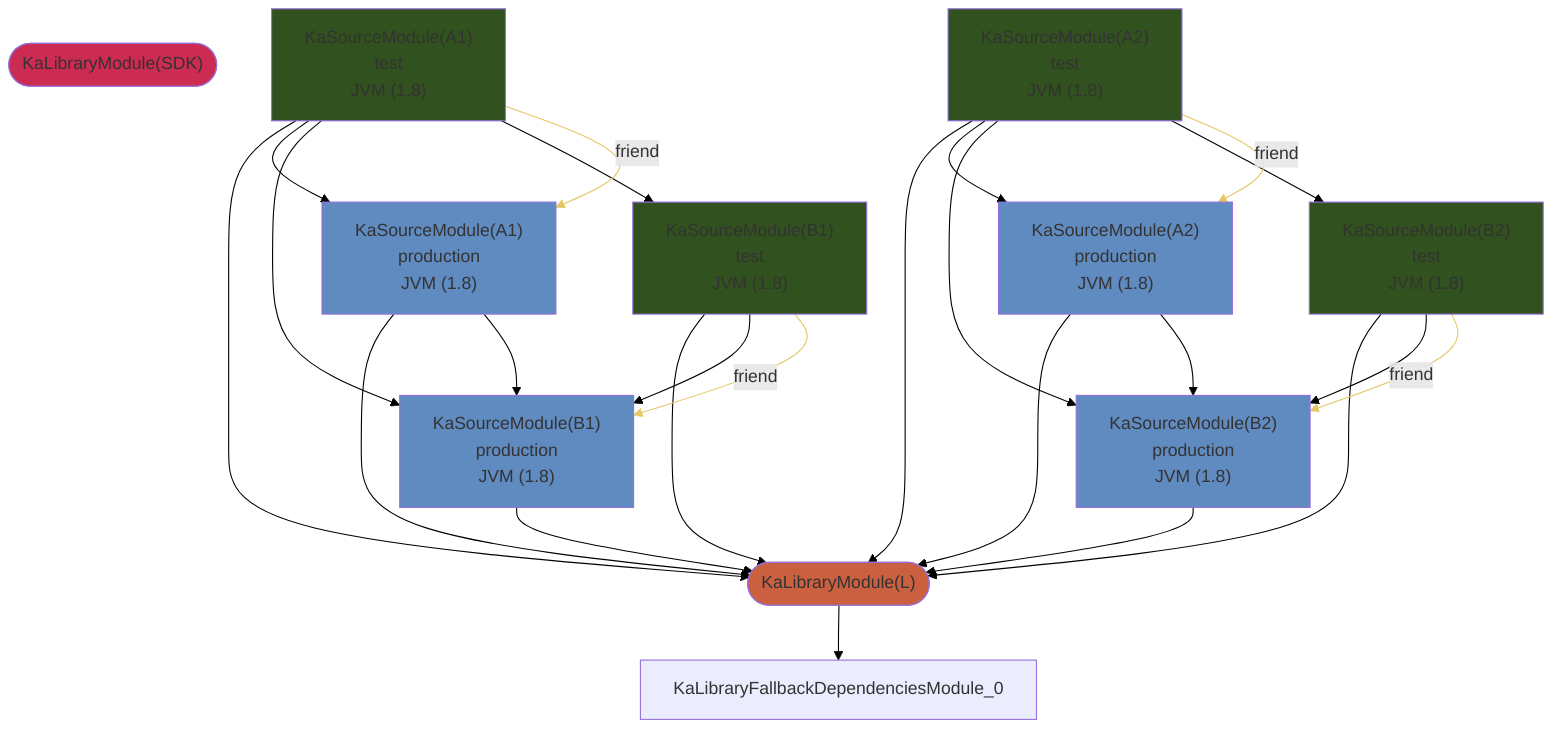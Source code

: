 graph TD
  KaLibraryModule_0(["KaLibraryModule(L)"])
  KaLibraryModule_1(["KaLibraryModule(SDK)"])
  KaSourceModule_2["KaSourceModule(A1)<br />production<br />JVM (1.8)"]
  KaSourceModule_3["KaSourceModule(A1)<br />test<br />JVM (1.8)"]
  KaSourceModule_4["KaSourceModule(A2)<br />production<br />JVM (1.8)"]
  KaSourceModule_5["KaSourceModule(A2)<br />test<br />JVM (1.8)"]
  KaSourceModule_6["KaSourceModule(B1)<br />production<br />JVM (1.8)"]
  KaSourceModule_7["KaSourceModule(B1)<br />test<br />JVM (1.8)"]
  KaSourceModule_8["KaSourceModule(B2)<br />production<br />JVM (1.8)"]
  KaSourceModule_9["KaSourceModule(B2)<br />test<br />JVM (1.8)"]
  style KaLibraryModule_0 fill:#CB6040
  style KaLibraryModule_1 fill:#CC2B52
  style KaSourceModule_2 fill:#608BC1
  style KaSourceModule_3 fill:#31511E
  style KaSourceModule_4 fill:#608BC1
  style KaSourceModule_5 fill:#31511E
  style KaSourceModule_6 fill:#608BC1
  style KaSourceModule_7 fill:#31511E
  style KaSourceModule_8 fill:#608BC1
  style KaSourceModule_9 fill:#31511E
  KaLibraryModule_0 --> KaLibraryFallbackDependenciesModule_0
  KaSourceModule_2 --> KaLibraryModule_0
  KaSourceModule_2 --> KaSourceModule_6
  KaSourceModule_3 --> KaLibraryModule_0
  KaSourceModule_3 --> KaSourceModule_2
  KaSourceModule_3 --> KaSourceModule_6
  KaSourceModule_3 --> KaSourceModule_7
  KaSourceModule_4 --> KaLibraryModule_0
  KaSourceModule_4 --> KaSourceModule_8
  KaSourceModule_5 --> KaLibraryModule_0
  KaSourceModule_5 --> KaSourceModule_4
  KaSourceModule_5 --> KaSourceModule_8
  KaSourceModule_5 --> KaSourceModule_9
  KaSourceModule_6 --> KaLibraryModule_0
  KaSourceModule_7 --> KaLibraryModule_0
  KaSourceModule_7 --> KaSourceModule_6
  KaSourceModule_8 --> KaLibraryModule_0
  KaSourceModule_9 --> KaLibraryModule_0
  KaSourceModule_9 --> KaSourceModule_8
  KaSourceModule_3 --friend--> KaSourceModule_2
  KaSourceModule_5 --friend--> KaSourceModule_4
  KaSourceModule_7 --friend--> KaSourceModule_6
  KaSourceModule_9 --friend--> KaSourceModule_8
  linkStyle 0 stroke:black
  linkStyle 1 stroke:black
  linkStyle 2 stroke:black
  linkStyle 3 stroke:black
  linkStyle 4 stroke:black
  linkStyle 5 stroke:black
  linkStyle 6 stroke:black
  linkStyle 7 stroke:black
  linkStyle 8 stroke:black
  linkStyle 9 stroke:black
  linkStyle 10 stroke:black
  linkStyle 11 stroke:black
  linkStyle 12 stroke:black
  linkStyle 13 stroke:black
  linkStyle 14 stroke:black
  linkStyle 15 stroke:black
  linkStyle 16 stroke:black
  linkStyle 17 stroke:black
  linkStyle 18 stroke:black
  linkStyle 19 stroke:#E6C767
  linkStyle 20 stroke:#E6C767
  linkStyle 21 stroke:#E6C767
  linkStyle 22 stroke:#E6C767